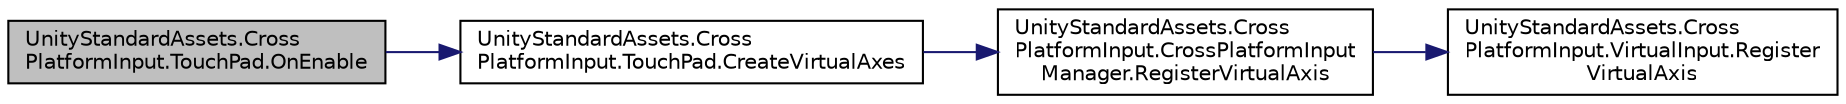 digraph "UnityStandardAssets.CrossPlatformInput.TouchPad.OnEnable"
{
 // LATEX_PDF_SIZE
  edge [fontname="Helvetica",fontsize="10",labelfontname="Helvetica",labelfontsize="10"];
  node [fontname="Helvetica",fontsize="10",shape=record];
  rankdir="LR";
  Node8 [label="UnityStandardAssets.Cross\lPlatformInput.TouchPad.OnEnable",height=0.2,width=0.4,color="black", fillcolor="grey75", style="filled", fontcolor="black",tooltip=" "];
  Node8 -> Node9 [color="midnightblue",fontsize="10",style="solid",fontname="Helvetica"];
  Node9 [label="UnityStandardAssets.Cross\lPlatformInput.TouchPad.CreateVirtualAxes",height=0.2,width=0.4,color="black", fillcolor="white", style="filled",URL="$class_unity_standard_assets_1_1_cross_platform_input_1_1_touch_pad.html#a3568beab05be1e698e0ff82d8c765dd7",tooltip=" "];
  Node9 -> Node10 [color="midnightblue",fontsize="10",style="solid",fontname="Helvetica"];
  Node10 [label="UnityStandardAssets.Cross\lPlatformInput.CrossPlatformInput\lManager.RegisterVirtualAxis",height=0.2,width=0.4,color="black", fillcolor="white", style="filled",URL="$class_unity_standard_assets_1_1_cross_platform_input_1_1_cross_platform_input_manager.html#a343c5d5b8bc64c0bace025f52e5e9c2d",tooltip=" "];
  Node10 -> Node11 [color="midnightblue",fontsize="10",style="solid",fontname="Helvetica"];
  Node11 [label="UnityStandardAssets.Cross\lPlatformInput.VirtualInput.Register\lVirtualAxis",height=0.2,width=0.4,color="black", fillcolor="white", style="filled",URL="$class_unity_standard_assets_1_1_cross_platform_input_1_1_virtual_input.html#aa530866e5a5597cee5f56a80b5074914",tooltip=" "];
}

